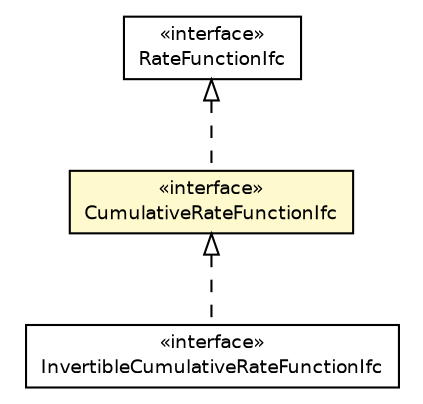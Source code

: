#!/usr/local/bin/dot
#
# Class diagram 
# Generated by UMLGraph version 5.4 (http://www.umlgraph.org/)
#

digraph G {
	edge [fontname="Helvetica",fontsize=10,labelfontname="Helvetica",labelfontsize=10];
	node [fontname="Helvetica",fontsize=10,shape=plaintext];
	nodesep=0.25;
	ranksep=0.5;
	// jsl.modeling.elements.variable.nhpp.RateFunctionIfc
	c61209 [label=<<table title="jsl.modeling.elements.variable.nhpp.RateFunctionIfc" border="0" cellborder="1" cellspacing="0" cellpadding="2" port="p" href="./RateFunctionIfc.html">
		<tr><td><table border="0" cellspacing="0" cellpadding="1">
<tr><td align="center" balign="center"> &#171;interface&#187; </td></tr>
<tr><td align="center" balign="center"> RateFunctionIfc </td></tr>
		</table></td></tr>
		</table>>, URL="./RateFunctionIfc.html", fontname="Helvetica", fontcolor="black", fontsize=9.0];
	// jsl.modeling.elements.variable.nhpp.InvertibleCumulativeRateFunctionIfc
	c61217 [label=<<table title="jsl.modeling.elements.variable.nhpp.InvertibleCumulativeRateFunctionIfc" border="0" cellborder="1" cellspacing="0" cellpadding="2" port="p" href="./InvertibleCumulativeRateFunctionIfc.html">
		<tr><td><table border="0" cellspacing="0" cellpadding="1">
<tr><td align="center" balign="center"> &#171;interface&#187; </td></tr>
<tr><td align="center" balign="center"> InvertibleCumulativeRateFunctionIfc </td></tr>
		</table></td></tr>
		</table>>, URL="./InvertibleCumulativeRateFunctionIfc.html", fontname="Helvetica", fontcolor="black", fontsize=9.0];
	// jsl.modeling.elements.variable.nhpp.CumulativeRateFunctionIfc
	c61218 [label=<<table title="jsl.modeling.elements.variable.nhpp.CumulativeRateFunctionIfc" border="0" cellborder="1" cellspacing="0" cellpadding="2" port="p" bgcolor="lemonChiffon" href="./CumulativeRateFunctionIfc.html">
		<tr><td><table border="0" cellspacing="0" cellpadding="1">
<tr><td align="center" balign="center"> &#171;interface&#187; </td></tr>
<tr><td align="center" balign="center"> CumulativeRateFunctionIfc </td></tr>
		</table></td></tr>
		</table>>, URL="./CumulativeRateFunctionIfc.html", fontname="Helvetica", fontcolor="black", fontsize=9.0];
	//jsl.modeling.elements.variable.nhpp.InvertibleCumulativeRateFunctionIfc implements jsl.modeling.elements.variable.nhpp.CumulativeRateFunctionIfc
	c61218:p -> c61217:p [dir=back,arrowtail=empty,style=dashed];
	//jsl.modeling.elements.variable.nhpp.CumulativeRateFunctionIfc implements jsl.modeling.elements.variable.nhpp.RateFunctionIfc
	c61209:p -> c61218:p [dir=back,arrowtail=empty,style=dashed];
}

